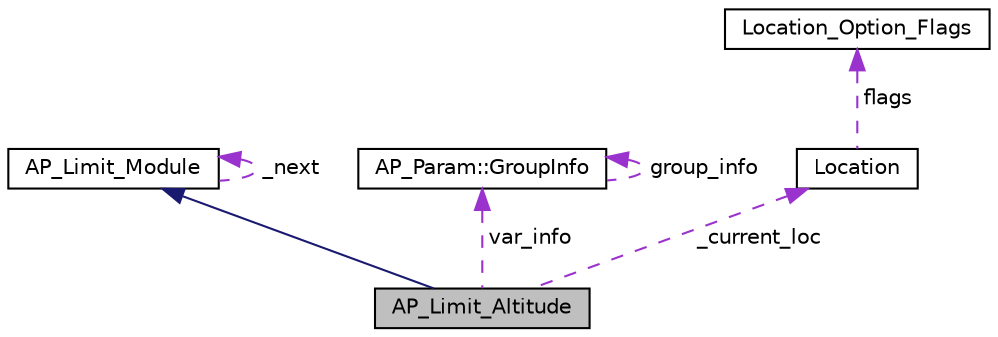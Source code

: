 digraph "AP_Limit_Altitude"
{
 // INTERACTIVE_SVG=YES
  edge [fontname="Helvetica",fontsize="10",labelfontname="Helvetica",labelfontsize="10"];
  node [fontname="Helvetica",fontsize="10",shape=record];
  Node1 [label="AP_Limit_Altitude",height=0.2,width=0.4,color="black", fillcolor="grey75", style="filled", fontcolor="black"];
  Node2 -> Node1 [dir="back",color="midnightblue",fontsize="10",style="solid",fontname="Helvetica"];
  Node2 [label="AP_Limit_Module",height=0.2,width=0.4,color="black", fillcolor="white", style="filled",URL="$classAP__Limit__Module.html"];
  Node2 -> Node2 [dir="back",color="darkorchid3",fontsize="10",style="dashed",label=" _next" ,fontname="Helvetica"];
  Node3 -> Node1 [dir="back",color="darkorchid3",fontsize="10",style="dashed",label=" var_info" ,fontname="Helvetica"];
  Node3 [label="AP_Param::GroupInfo",height=0.2,width=0.4,color="black", fillcolor="white", style="filled",URL="$structAP__Param_1_1GroupInfo.html"];
  Node3 -> Node3 [dir="back",color="darkorchid3",fontsize="10",style="dashed",label=" group_info" ,fontname="Helvetica"];
  Node4 -> Node1 [dir="back",color="darkorchid3",fontsize="10",style="dashed",label=" _current_loc" ,fontname="Helvetica"];
  Node4 [label="Location",height=0.2,width=0.4,color="black", fillcolor="white", style="filled",URL="$structLocation.html"];
  Node5 -> Node4 [dir="back",color="darkorchid3",fontsize="10",style="dashed",label=" flags" ,fontname="Helvetica"];
  Node5 [label="Location_Option_Flags",height=0.2,width=0.4,color="black", fillcolor="white", style="filled",URL="$structLocation__Option__Flags.html"];
}
